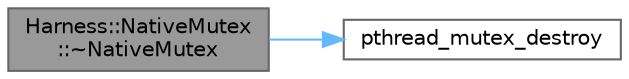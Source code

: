 digraph "Harness::NativeMutex::~NativeMutex"
{
 // LATEX_PDF_SIZE
  bgcolor="transparent";
  edge [fontname=Helvetica,fontsize=10,labelfontname=Helvetica,labelfontsize=10];
  node [fontname=Helvetica,fontsize=10,shape=box,height=0.2,width=0.4];
  rankdir="LR";
  Node1 [id="Node000001",label="Harness::NativeMutex\l::~NativeMutex",height=0.2,width=0.4,color="gray40", fillcolor="grey60", style="filled", fontcolor="black",tooltip=" "];
  Node1 -> Node2 [id="edge1_Node000001_Node000002",color="steelblue1",style="solid",tooltip=" "];
  Node2 [id="Node000002",label="pthread_mutex_destroy",height=0.2,width=0.4,color="grey40", fillcolor="white", style="filled",URL="$pthread__minport__windows_8h.html#a733a87c6f8ed4dc0b76662dac0ea4a9a",tooltip=" "];
}

